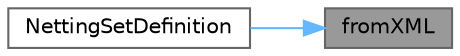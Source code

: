 digraph "fromXML"
{
 // INTERACTIVE_SVG=YES
 // LATEX_PDF_SIZE
  bgcolor="transparent";
  edge [fontname=Helvetica,fontsize=10,labelfontname=Helvetica,labelfontsize=10];
  node [fontname=Helvetica,fontsize=10,shape=box,height=0.2,width=0.4];
  rankdir="RL";
  Node1 [label="fromXML",height=0.2,width=0.4,color="gray40", fillcolor="grey60", style="filled", fontcolor="black",tooltip=" "];
  Node1 -> Node2 [dir="back",color="steelblue1",style="solid"];
  Node2 [label="NettingSetDefinition",height=0.2,width=0.4,color="grey40", fillcolor="white", style="filled",URL="$classore_1_1data_1_1_netting_set_definition.html#ad4996467bd15deaace8951631d3352f4",tooltip=" "];
}
